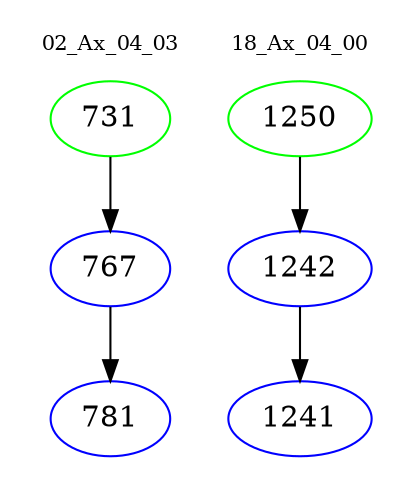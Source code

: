 digraph{
subgraph cluster_0 {
color = white
label = "02_Ax_04_03";
fontsize=10;
T0_731 [label="731", color="green"]
T0_731 -> T0_767 [color="black"]
T0_767 [label="767", color="blue"]
T0_767 -> T0_781 [color="black"]
T0_781 [label="781", color="blue"]
}
subgraph cluster_1 {
color = white
label = "18_Ax_04_00";
fontsize=10;
T1_1250 [label="1250", color="green"]
T1_1250 -> T1_1242 [color="black"]
T1_1242 [label="1242", color="blue"]
T1_1242 -> T1_1241 [color="black"]
T1_1241 [label="1241", color="blue"]
}
}
